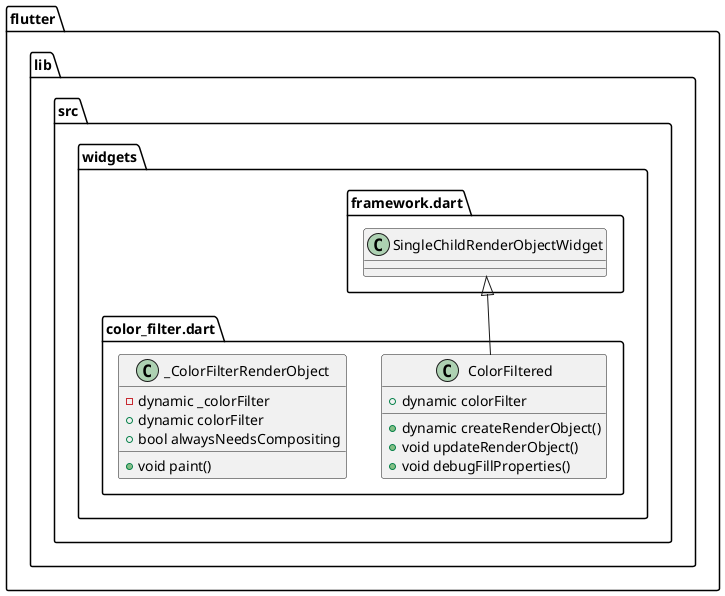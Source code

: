 @startuml
set namespaceSeparator ::

class "flutter::lib::src::widgets::color_filter.dart::ColorFiltered" {
  +dynamic colorFilter
  +dynamic createRenderObject()
  +void updateRenderObject()
  +void debugFillProperties()
}

"flutter::lib::src::widgets::framework.dart::SingleChildRenderObjectWidget" <|-- "flutter::lib::src::widgets::color_filter.dart::ColorFiltered"

class "flutter::lib::src::widgets::color_filter.dart::_ColorFilterRenderObject" {
  -dynamic _colorFilter
  +dynamic colorFilter
  +bool alwaysNeedsCompositing
  +void paint()
}


@enduml
